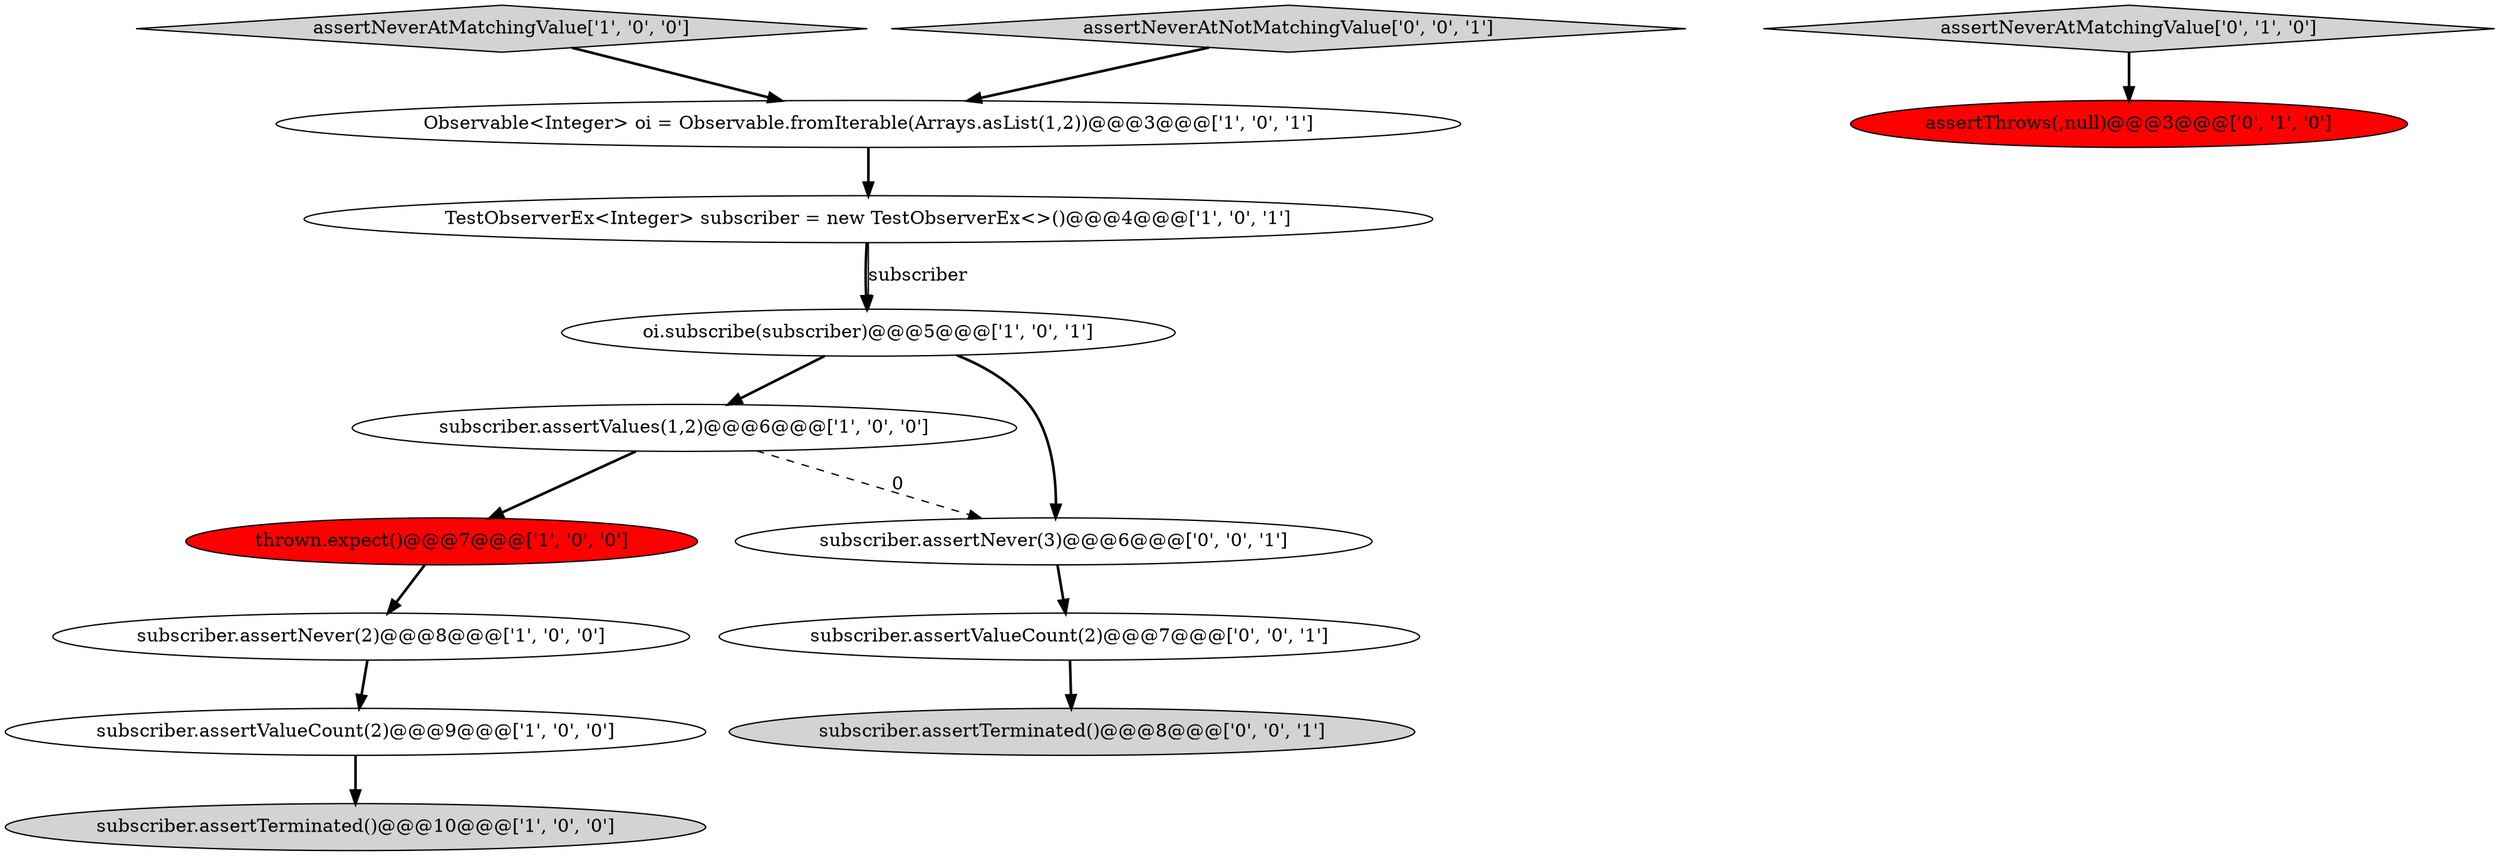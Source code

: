 digraph {
4 [style = filled, label = "TestObserverEx<Integer> subscriber = new TestObserverEx<>()@@@4@@@['1', '0', '1']", fillcolor = white, shape = ellipse image = "AAA0AAABBB1BBB"];
3 [style = filled, label = "subscriber.assertTerminated()@@@10@@@['1', '0', '0']", fillcolor = lightgray, shape = ellipse image = "AAA0AAABBB1BBB"];
5 [style = filled, label = "subscriber.assertValues(1,2)@@@6@@@['1', '0', '0']", fillcolor = white, shape = ellipse image = "AAA0AAABBB1BBB"];
9 [style = filled, label = "assertNeverAtMatchingValue['0', '1', '0']", fillcolor = lightgray, shape = diamond image = "AAA0AAABBB2BBB"];
12 [style = filled, label = "subscriber.assertTerminated()@@@8@@@['0', '0', '1']", fillcolor = lightgray, shape = ellipse image = "AAA0AAABBB3BBB"];
7 [style = filled, label = "subscriber.assertValueCount(2)@@@9@@@['1', '0', '0']", fillcolor = white, shape = ellipse image = "AAA0AAABBB1BBB"];
13 [style = filled, label = "subscriber.assertNever(3)@@@6@@@['0', '0', '1']", fillcolor = white, shape = ellipse image = "AAA0AAABBB3BBB"];
6 [style = filled, label = "assertNeverAtMatchingValue['1', '0', '0']", fillcolor = lightgray, shape = diamond image = "AAA0AAABBB1BBB"];
2 [style = filled, label = "subscriber.assertNever(2)@@@8@@@['1', '0', '0']", fillcolor = white, shape = ellipse image = "AAA0AAABBB1BBB"];
10 [style = filled, label = "assertThrows(,null)@@@3@@@['0', '1', '0']", fillcolor = red, shape = ellipse image = "AAA1AAABBB2BBB"];
1 [style = filled, label = "thrown.expect()@@@7@@@['1', '0', '0']", fillcolor = red, shape = ellipse image = "AAA1AAABBB1BBB"];
11 [style = filled, label = "subscriber.assertValueCount(2)@@@7@@@['0', '0', '1']", fillcolor = white, shape = ellipse image = "AAA0AAABBB3BBB"];
14 [style = filled, label = "assertNeverAtNotMatchingValue['0', '0', '1']", fillcolor = lightgray, shape = diamond image = "AAA0AAABBB3BBB"];
0 [style = filled, label = "Observable<Integer> oi = Observable.fromIterable(Arrays.asList(1,2))@@@3@@@['1', '0', '1']", fillcolor = white, shape = ellipse image = "AAA0AAABBB1BBB"];
8 [style = filled, label = "oi.subscribe(subscriber)@@@5@@@['1', '0', '1']", fillcolor = white, shape = ellipse image = "AAA0AAABBB1BBB"];
5->13 [style = dashed, label="0"];
4->8 [style = bold, label=""];
5->1 [style = bold, label=""];
1->2 [style = bold, label=""];
11->12 [style = bold, label=""];
6->0 [style = bold, label=""];
2->7 [style = bold, label=""];
9->10 [style = bold, label=""];
8->5 [style = bold, label=""];
14->0 [style = bold, label=""];
4->8 [style = solid, label="subscriber"];
0->4 [style = bold, label=""];
13->11 [style = bold, label=""];
7->3 [style = bold, label=""];
8->13 [style = bold, label=""];
}
